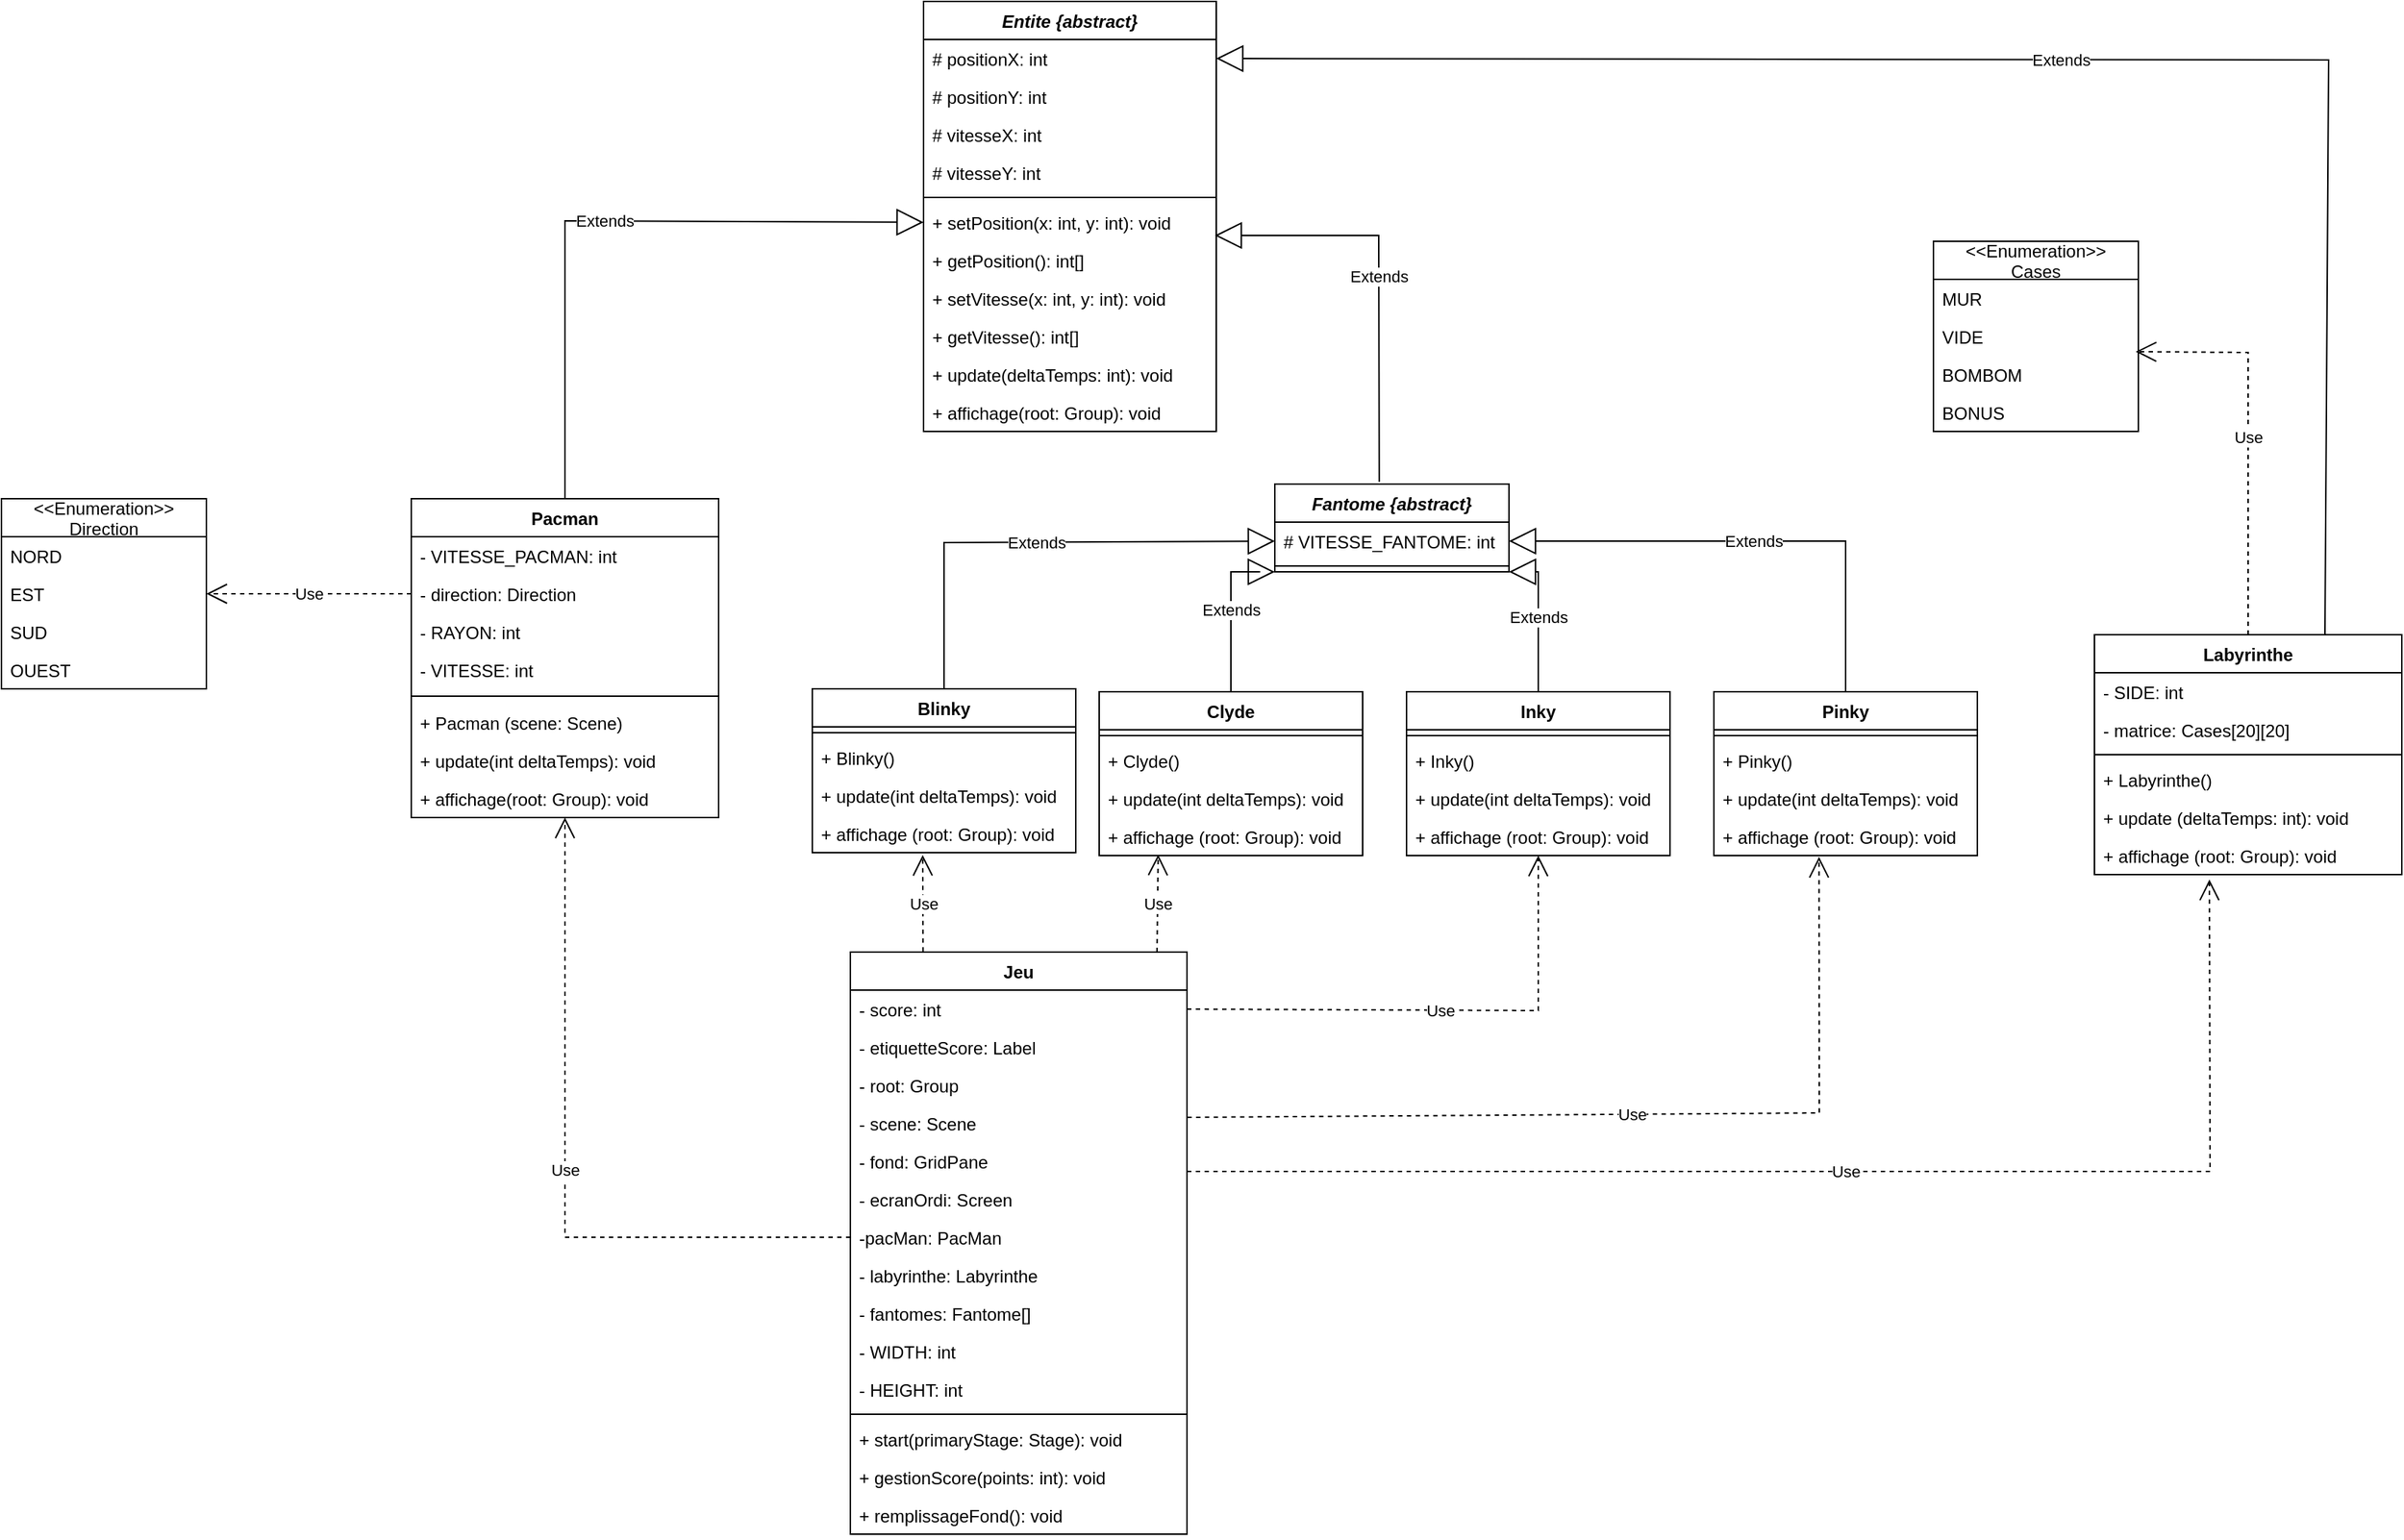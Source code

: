 <mxfile version="17.1.3" type="device"><diagram id="C5RBs43oDa-KdzZeNtuy" name="Page-1"><mxGraphModel dx="3671" dy="1588" grid="1" gridSize="10" guides="1" tooltips="1" connect="1" arrows="1" fold="1" page="1" pageScale="1" pageWidth="827" pageHeight="1169" math="0" shadow="0"><root><mxCell id="WIyWlLk6GJQsqaUBKTNV-0"/><mxCell id="WIyWlLk6GJQsqaUBKTNV-1" parent="WIyWlLk6GJQsqaUBKTNV-0"/><mxCell id="y2MMhApfpf9GF1UyCHwM-1" value="Entite {abstract}" style="swimlane;fontStyle=3;align=center;verticalAlign=top;childLayout=stackLayout;horizontal=1;startSize=26;horizontalStack=0;resizeParent=1;resizeParentMax=0;resizeLast=0;collapsible=1;marginBottom=0;" parent="WIyWlLk6GJQsqaUBKTNV-1" vertex="1"><mxGeometry x="400" y="40" width="200" height="294" as="geometry"/></mxCell><mxCell id="y2MMhApfpf9GF1UyCHwM-2" value="# positionX: int" style="text;strokeColor=none;fillColor=none;align=left;verticalAlign=top;spacingLeft=4;spacingRight=4;overflow=hidden;rotatable=0;points=[[0,0.5],[1,0.5]];portConstraint=eastwest;" parent="y2MMhApfpf9GF1UyCHwM-1" vertex="1"><mxGeometry y="26" width="200" height="26" as="geometry"/></mxCell><mxCell id="y2MMhApfpf9GF1UyCHwM-9" value="# positionY: int" style="text;strokeColor=none;fillColor=none;align=left;verticalAlign=top;spacingLeft=4;spacingRight=4;overflow=hidden;rotatable=0;points=[[0,0.5],[1,0.5]];portConstraint=eastwest;" parent="y2MMhApfpf9GF1UyCHwM-1" vertex="1"><mxGeometry y="52" width="200" height="26" as="geometry"/></mxCell><mxCell id="y2MMhApfpf9GF1UyCHwM-8" value="# vitesseX: int&#10;" style="text;strokeColor=none;fillColor=none;align=left;verticalAlign=top;spacingLeft=4;spacingRight=4;overflow=hidden;rotatable=0;points=[[0,0.5],[1,0.5]];portConstraint=eastwest;" parent="y2MMhApfpf9GF1UyCHwM-1" vertex="1"><mxGeometry y="78" width="200" height="26" as="geometry"/></mxCell><mxCell id="y2MMhApfpf9GF1UyCHwM-7" value="# vitesseY: int" style="text;strokeColor=none;fillColor=none;align=left;verticalAlign=top;spacingLeft=4;spacingRight=4;overflow=hidden;rotatable=0;points=[[0,0.5],[1,0.5]];portConstraint=eastwest;" parent="y2MMhApfpf9GF1UyCHwM-1" vertex="1"><mxGeometry y="104" width="200" height="26" as="geometry"/></mxCell><mxCell id="y2MMhApfpf9GF1UyCHwM-3" value="" style="line;strokeWidth=1;fillColor=none;align=left;verticalAlign=middle;spacingTop=-1;spacingLeft=3;spacingRight=3;rotatable=0;labelPosition=right;points=[];portConstraint=eastwest;" parent="y2MMhApfpf9GF1UyCHwM-1" vertex="1"><mxGeometry y="130" width="200" height="8" as="geometry"/></mxCell><mxCell id="y2MMhApfpf9GF1UyCHwM-4" value="+ setPosition(x: int, y: int): void&#10;&#10;" style="text;strokeColor=none;fillColor=none;align=left;verticalAlign=top;spacingLeft=4;spacingRight=4;overflow=hidden;rotatable=0;points=[[0,0.5],[1,0.5]];portConstraint=eastwest;" parent="y2MMhApfpf9GF1UyCHwM-1" vertex="1"><mxGeometry y="138" width="200" height="26" as="geometry"/></mxCell><mxCell id="y2MMhApfpf9GF1UyCHwM-14" value="+ getPosition(): int[]&#10;" style="text;strokeColor=none;fillColor=none;align=left;verticalAlign=top;spacingLeft=4;spacingRight=4;overflow=hidden;rotatable=0;points=[[0,0.5],[1,0.5]];portConstraint=eastwest;" parent="y2MMhApfpf9GF1UyCHwM-1" vertex="1"><mxGeometry y="164" width="200" height="26" as="geometry"/></mxCell><mxCell id="y2MMhApfpf9GF1UyCHwM-13" value="+ setVitesse(x: int, y: int): void&#10;" style="text;strokeColor=none;fillColor=none;align=left;verticalAlign=top;spacingLeft=4;spacingRight=4;overflow=hidden;rotatable=0;points=[[0,0.5],[1,0.5]];portConstraint=eastwest;" parent="y2MMhApfpf9GF1UyCHwM-1" vertex="1"><mxGeometry y="190" width="200" height="26" as="geometry"/></mxCell><mxCell id="y2MMhApfpf9GF1UyCHwM-12" value="+ getVitesse(): int[]" style="text;strokeColor=none;fillColor=none;align=left;verticalAlign=top;spacingLeft=4;spacingRight=4;overflow=hidden;rotatable=0;points=[[0,0.5],[1,0.5]];portConstraint=eastwest;" parent="y2MMhApfpf9GF1UyCHwM-1" vertex="1"><mxGeometry y="216" width="200" height="26" as="geometry"/></mxCell><mxCell id="y2MMhApfpf9GF1UyCHwM-11" value="+ update(deltaTemps: int): void&#10;" style="text;strokeColor=none;fillColor=none;align=left;verticalAlign=top;spacingLeft=4;spacingRight=4;overflow=hidden;rotatable=0;points=[[0,0.5],[1,0.5]];portConstraint=eastwest;" parent="y2MMhApfpf9GF1UyCHwM-1" vertex="1"><mxGeometry y="242" width="200" height="26" as="geometry"/></mxCell><mxCell id="y2MMhApfpf9GF1UyCHwM-10" value="+ affichage(root: Group): void" style="text;strokeColor=none;fillColor=none;align=left;verticalAlign=top;spacingLeft=4;spacingRight=4;overflow=hidden;rotatable=0;points=[[0,0.5],[1,0.5]];portConstraint=eastwest;" parent="y2MMhApfpf9GF1UyCHwM-1" vertex="1"><mxGeometry y="268" width="200" height="26" as="geometry"/></mxCell><mxCell id="y2MMhApfpf9GF1UyCHwM-19" value="Pacman" style="swimlane;fontStyle=1;align=center;verticalAlign=top;childLayout=stackLayout;horizontal=1;startSize=26;horizontalStack=0;resizeParent=1;resizeParentMax=0;resizeLast=0;collapsible=1;marginBottom=0;" parent="WIyWlLk6GJQsqaUBKTNV-1" vertex="1"><mxGeometry x="50" y="380" width="210" height="218" as="geometry"/></mxCell><mxCell id="y2MMhApfpf9GF1UyCHwM-46" value="- VITESSE_PACMAN: int" style="text;strokeColor=none;fillColor=none;align=left;verticalAlign=top;spacingLeft=4;spacingRight=4;overflow=hidden;rotatable=0;points=[[0,0.5],[1,0.5]];portConstraint=eastwest;" parent="y2MMhApfpf9GF1UyCHwM-19" vertex="1"><mxGeometry y="26" width="210" height="26" as="geometry"/></mxCell><mxCell id="SSZjAKD_xUoD8xLzxdcT-14" value="- direction: Direction" style="text;strokeColor=none;fillColor=none;align=left;verticalAlign=top;spacingLeft=4;spacingRight=4;overflow=hidden;rotatable=0;points=[[0,0.5],[1,0.5]];portConstraint=eastwest;" vertex="1" parent="y2MMhApfpf9GF1UyCHwM-19"><mxGeometry y="52" width="210" height="26" as="geometry"/></mxCell><mxCell id="SSZjAKD_xUoD8xLzxdcT-13" value="- RAYON: int" style="text;strokeColor=none;fillColor=none;align=left;verticalAlign=top;spacingLeft=4;spacingRight=4;overflow=hidden;rotatable=0;points=[[0,0.5],[1,0.5]];portConstraint=eastwest;" vertex="1" parent="y2MMhApfpf9GF1UyCHwM-19"><mxGeometry y="78" width="210" height="26" as="geometry"/></mxCell><mxCell id="SSZjAKD_xUoD8xLzxdcT-15" value="- VITESSE: int" style="text;strokeColor=none;fillColor=none;align=left;verticalAlign=top;spacingLeft=4;spacingRight=4;overflow=hidden;rotatable=0;points=[[0,0.5],[1,0.5]];portConstraint=eastwest;" vertex="1" parent="y2MMhApfpf9GF1UyCHwM-19"><mxGeometry y="104" width="210" height="26" as="geometry"/></mxCell><mxCell id="y2MMhApfpf9GF1UyCHwM-21" value="" style="line;strokeWidth=1;fillColor=none;align=left;verticalAlign=middle;spacingTop=-1;spacingLeft=3;spacingRight=3;rotatable=0;labelPosition=right;points=[];portConstraint=eastwest;" parent="y2MMhApfpf9GF1UyCHwM-19" vertex="1"><mxGeometry y="130" width="210" height="10" as="geometry"/></mxCell><mxCell id="SSZjAKD_xUoD8xLzxdcT-16" value="+ Pacman (scene: Scene)" style="text;strokeColor=none;fillColor=none;align=left;verticalAlign=top;spacingLeft=4;spacingRight=4;overflow=hidden;rotatable=0;points=[[0,0.5],[1,0.5]];portConstraint=eastwest;" vertex="1" parent="y2MMhApfpf9GF1UyCHwM-19"><mxGeometry y="140" width="210" height="26" as="geometry"/></mxCell><mxCell id="y2MMhApfpf9GF1UyCHwM-31" value="+ update(int deltaTemps): void" style="text;strokeColor=none;fillColor=none;align=left;verticalAlign=top;spacingLeft=4;spacingRight=4;overflow=hidden;rotatable=0;points=[[0,0.5],[1,0.5]];portConstraint=eastwest;" parent="y2MMhApfpf9GF1UyCHwM-19" vertex="1"><mxGeometry y="166" width="210" height="26" as="geometry"/></mxCell><mxCell id="y2MMhApfpf9GF1UyCHwM-32" value="+ affichage(root: Group): void" style="text;strokeColor=none;fillColor=none;align=left;verticalAlign=top;spacingLeft=4;spacingRight=4;overflow=hidden;rotatable=0;points=[[0,0.5],[1,0.5]];portConstraint=eastwest;" parent="y2MMhApfpf9GF1UyCHwM-19" vertex="1"><mxGeometry y="192" width="210" height="26" as="geometry"/></mxCell><mxCell id="y2MMhApfpf9GF1UyCHwM-23" value="Extends" style="endArrow=block;endSize=16;endFill=0;html=1;rounded=0;exitX=0.5;exitY=0;exitDx=0;exitDy=0;entryX=0;entryY=0.5;entryDx=0;entryDy=0;" parent="WIyWlLk6GJQsqaUBKTNV-1" source="y2MMhApfpf9GF1UyCHwM-19" target="y2MMhApfpf9GF1UyCHwM-4" edge="1"><mxGeometry width="160" relative="1" as="geometry"><mxPoint x="350" y="300" as="sourcePoint"/><mxPoint x="190" y="300" as="targetPoint"/><Array as="points"><mxPoint x="155" y="190"/><mxPoint x="400" y="191"/></Array></mxGeometry></mxCell><mxCell id="y2MMhApfpf9GF1UyCHwM-33" value="Fantome {abstract}" style="swimlane;fontStyle=3;align=center;verticalAlign=top;childLayout=stackLayout;horizontal=1;startSize=26;horizontalStack=0;resizeParent=1;resizeParentMax=0;resizeLast=0;collapsible=1;marginBottom=0;" parent="WIyWlLk6GJQsqaUBKTNV-1" vertex="1"><mxGeometry x="640" y="370" width="160" height="60" as="geometry"/></mxCell><mxCell id="y2MMhApfpf9GF1UyCHwM-47" value="# VITESSE_FANTOME: int" style="text;strokeColor=none;fillColor=none;align=left;verticalAlign=top;spacingLeft=4;spacingRight=4;overflow=hidden;rotatable=0;points=[[0,0.5],[1,0.5]];portConstraint=eastwest;" parent="y2MMhApfpf9GF1UyCHwM-33" vertex="1"><mxGeometry y="26" width="160" height="26" as="geometry"/></mxCell><mxCell id="y2MMhApfpf9GF1UyCHwM-34" value="" style="line;strokeWidth=1;fillColor=none;align=left;verticalAlign=middle;spacingTop=-1;spacingLeft=3;spacingRight=3;rotatable=0;labelPosition=right;points=[];portConstraint=eastwest;" parent="y2MMhApfpf9GF1UyCHwM-33" vertex="1"><mxGeometry y="52" width="160" height="8" as="geometry"/></mxCell><mxCell id="y2MMhApfpf9GF1UyCHwM-41" value="Extends" style="endArrow=block;endSize=16;endFill=0;html=1;rounded=0;exitX=0.446;exitY=-0.024;exitDx=0;exitDy=0;exitPerimeter=0;" parent="WIyWlLk6GJQsqaUBKTNV-1" source="y2MMhApfpf9GF1UyCHwM-33" edge="1"><mxGeometry width="160" relative="1" as="geometry"><mxPoint x="560" y="309" as="sourcePoint"/><mxPoint x="599" y="200" as="targetPoint"/><Array as="points"><mxPoint x="711" y="200"/><mxPoint x="621" y="200"/></Array></mxGeometry></mxCell><mxCell id="SSZjAKD_xUoD8xLzxdcT-0" value="&lt;&lt;Enumeration&gt;&gt;&#10;Direction" style="swimlane;fontStyle=0;childLayout=stackLayout;horizontal=1;startSize=26;fillColor=none;horizontalStack=0;resizeParent=1;resizeParentMax=0;resizeLast=0;collapsible=1;marginBottom=0;" vertex="1" parent="WIyWlLk6GJQsqaUBKTNV-1"><mxGeometry x="-230" y="380" width="140" height="130" as="geometry"/></mxCell><mxCell id="SSZjAKD_xUoD8xLzxdcT-1" value="NORD  " style="text;strokeColor=none;fillColor=none;align=left;verticalAlign=top;spacingLeft=4;spacingRight=4;overflow=hidden;rotatable=0;points=[[0,0.5],[1,0.5]];portConstraint=eastwest;" vertex="1" parent="SSZjAKD_xUoD8xLzxdcT-0"><mxGeometry y="26" width="140" height="26" as="geometry"/></mxCell><mxCell id="SSZjAKD_xUoD8xLzxdcT-4" value="EST" style="text;strokeColor=none;fillColor=none;align=left;verticalAlign=top;spacingLeft=4;spacingRight=4;overflow=hidden;rotatable=0;points=[[0,0.5],[1,0.5]];portConstraint=eastwest;" vertex="1" parent="SSZjAKD_xUoD8xLzxdcT-0"><mxGeometry y="52" width="140" height="26" as="geometry"/></mxCell><mxCell id="SSZjAKD_xUoD8xLzxdcT-2" value="SUD" style="text;strokeColor=none;fillColor=none;align=left;verticalAlign=top;spacingLeft=4;spacingRight=4;overflow=hidden;rotatable=0;points=[[0,0.5],[1,0.5]];portConstraint=eastwest;" vertex="1" parent="SSZjAKD_xUoD8xLzxdcT-0"><mxGeometry y="78" width="140" height="26" as="geometry"/></mxCell><mxCell id="SSZjAKD_xUoD8xLzxdcT-3" value="OUEST" style="text;strokeColor=none;fillColor=none;align=left;verticalAlign=top;spacingLeft=4;spacingRight=4;overflow=hidden;rotatable=0;points=[[0,0.5],[1,0.5]];portConstraint=eastwest;" vertex="1" parent="SSZjAKD_xUoD8xLzxdcT-0"><mxGeometry y="104" width="140" height="26" as="geometry"/></mxCell><mxCell id="SSZjAKD_xUoD8xLzxdcT-17" value="Blinky" style="swimlane;fontStyle=1;align=center;verticalAlign=top;childLayout=stackLayout;horizontal=1;startSize=26;horizontalStack=0;resizeParent=1;resizeParentMax=0;resizeLast=0;collapsible=1;marginBottom=0;direction=east;" vertex="1" parent="WIyWlLk6GJQsqaUBKTNV-1"><mxGeometry x="324" y="510" width="180" height="112" as="geometry"><mxRectangle x="324" y="510" width="70" height="26" as="alternateBounds"/></mxGeometry></mxCell><mxCell id="SSZjAKD_xUoD8xLzxdcT-19" value="" style="line;strokeWidth=1;fillColor=none;align=left;verticalAlign=middle;spacingTop=-1;spacingLeft=3;spacingRight=3;rotatable=0;labelPosition=right;points=[];portConstraint=eastwest;" vertex="1" parent="SSZjAKD_xUoD8xLzxdcT-17"><mxGeometry y="26" width="180" height="8" as="geometry"/></mxCell><mxCell id="SSZjAKD_xUoD8xLzxdcT-92" value="+ Blinky()" style="text;strokeColor=none;fillColor=none;align=left;verticalAlign=top;spacingLeft=4;spacingRight=4;overflow=hidden;rotatable=0;points=[[0,0.5],[1,0.5]];portConstraint=eastwest;" vertex="1" parent="SSZjAKD_xUoD8xLzxdcT-17"><mxGeometry y="34" width="180" height="26" as="geometry"/></mxCell><mxCell id="SSZjAKD_xUoD8xLzxdcT-20" value="+ update(int deltaTemps): void" style="text;strokeColor=none;fillColor=none;align=left;verticalAlign=top;spacingLeft=4;spacingRight=4;overflow=hidden;rotatable=0;points=[[0,0.5],[1,0.5]];portConstraint=eastwest;" vertex="1" parent="SSZjAKD_xUoD8xLzxdcT-17"><mxGeometry y="60" width="180" height="26" as="geometry"/></mxCell><mxCell id="SSZjAKD_xUoD8xLzxdcT-21" value="+ affichage (root: Group): void" style="text;strokeColor=none;fillColor=none;align=left;verticalAlign=top;spacingLeft=4;spacingRight=4;overflow=hidden;rotatable=0;points=[[0,0.5],[1,0.5]];portConstraint=eastwest;" vertex="1" parent="SSZjAKD_xUoD8xLzxdcT-17"><mxGeometry y="86" width="180" height="26" as="geometry"/></mxCell><mxCell id="SSZjAKD_xUoD8xLzxdcT-23" value="Clyde" style="swimlane;fontStyle=1;align=center;verticalAlign=top;childLayout=stackLayout;horizontal=1;startSize=26;horizontalStack=0;resizeParent=1;resizeParentMax=0;resizeLast=0;collapsible=1;marginBottom=0;" vertex="1" parent="WIyWlLk6GJQsqaUBKTNV-1"><mxGeometry x="520" y="512" width="180" height="112" as="geometry"/></mxCell><mxCell id="SSZjAKD_xUoD8xLzxdcT-24" value="" style="line;strokeWidth=1;fillColor=none;align=left;verticalAlign=middle;spacingTop=-1;spacingLeft=3;spacingRight=3;rotatable=0;labelPosition=right;points=[];portConstraint=eastwest;" vertex="1" parent="SSZjAKD_xUoD8xLzxdcT-23"><mxGeometry y="26" width="180" height="8" as="geometry"/></mxCell><mxCell id="SSZjAKD_xUoD8xLzxdcT-93" value="+ Clyde()" style="text;strokeColor=none;fillColor=none;align=left;verticalAlign=top;spacingLeft=4;spacingRight=4;overflow=hidden;rotatable=0;points=[[0,0.5],[1,0.5]];portConstraint=eastwest;" vertex="1" parent="SSZjAKD_xUoD8xLzxdcT-23"><mxGeometry y="34" width="180" height="26" as="geometry"/></mxCell><mxCell id="SSZjAKD_xUoD8xLzxdcT-25" value="+ update(int deltaTemps): void" style="text;strokeColor=none;fillColor=none;align=left;verticalAlign=top;spacingLeft=4;spacingRight=4;overflow=hidden;rotatable=0;points=[[0,0.5],[1,0.5]];portConstraint=eastwest;" vertex="1" parent="SSZjAKD_xUoD8xLzxdcT-23"><mxGeometry y="60" width="180" height="26" as="geometry"/></mxCell><mxCell id="SSZjAKD_xUoD8xLzxdcT-26" value="+ affichage (root: Group): void" style="text;strokeColor=none;fillColor=none;align=left;verticalAlign=top;spacingLeft=4;spacingRight=4;overflow=hidden;rotatable=0;points=[[0,0.5],[1,0.5]];portConstraint=eastwest;" vertex="1" parent="SSZjAKD_xUoD8xLzxdcT-23"><mxGeometry y="86" width="180" height="26" as="geometry"/></mxCell><mxCell id="SSZjAKD_xUoD8xLzxdcT-27" value="Inky" style="swimlane;fontStyle=1;align=center;verticalAlign=top;childLayout=stackLayout;horizontal=1;startSize=26;horizontalStack=0;resizeParent=1;resizeParentMax=0;resizeLast=0;collapsible=1;marginBottom=0;" vertex="1" parent="WIyWlLk6GJQsqaUBKTNV-1"><mxGeometry x="730" y="512" width="180" height="112" as="geometry"/></mxCell><mxCell id="SSZjAKD_xUoD8xLzxdcT-28" value="" style="line;strokeWidth=1;fillColor=none;align=left;verticalAlign=middle;spacingTop=-1;spacingLeft=3;spacingRight=3;rotatable=0;labelPosition=right;points=[];portConstraint=eastwest;" vertex="1" parent="SSZjAKD_xUoD8xLzxdcT-27"><mxGeometry y="26" width="180" height="8" as="geometry"/></mxCell><mxCell id="SSZjAKD_xUoD8xLzxdcT-94" value="+ Inky()" style="text;strokeColor=none;fillColor=none;align=left;verticalAlign=top;spacingLeft=4;spacingRight=4;overflow=hidden;rotatable=0;points=[[0,0.5],[1,0.5]];portConstraint=eastwest;" vertex="1" parent="SSZjAKD_xUoD8xLzxdcT-27"><mxGeometry y="34" width="180" height="26" as="geometry"/></mxCell><mxCell id="SSZjAKD_xUoD8xLzxdcT-29" value="+ update(int deltaTemps): void" style="text;strokeColor=none;fillColor=none;align=left;verticalAlign=top;spacingLeft=4;spacingRight=4;overflow=hidden;rotatable=0;points=[[0,0.5],[1,0.5]];portConstraint=eastwest;" vertex="1" parent="SSZjAKD_xUoD8xLzxdcT-27"><mxGeometry y="60" width="180" height="26" as="geometry"/></mxCell><mxCell id="SSZjAKD_xUoD8xLzxdcT-30" value="+ affichage (root: Group): void" style="text;strokeColor=none;fillColor=none;align=left;verticalAlign=top;spacingLeft=4;spacingRight=4;overflow=hidden;rotatable=0;points=[[0,0.5],[1,0.5]];portConstraint=eastwest;" vertex="1" parent="SSZjAKD_xUoD8xLzxdcT-27"><mxGeometry y="86" width="180" height="26" as="geometry"/></mxCell><mxCell id="SSZjAKD_xUoD8xLzxdcT-31" value="Pinky" style="swimlane;fontStyle=1;align=center;verticalAlign=top;childLayout=stackLayout;horizontal=1;startSize=26;horizontalStack=0;resizeParent=1;resizeParentMax=0;resizeLast=0;collapsible=1;marginBottom=0;" vertex="1" parent="WIyWlLk6GJQsqaUBKTNV-1"><mxGeometry x="940" y="512" width="180" height="112" as="geometry"/></mxCell><mxCell id="SSZjAKD_xUoD8xLzxdcT-32" value="" style="line;strokeWidth=1;fillColor=none;align=left;verticalAlign=middle;spacingTop=-1;spacingLeft=3;spacingRight=3;rotatable=0;labelPosition=right;points=[];portConstraint=eastwest;" vertex="1" parent="SSZjAKD_xUoD8xLzxdcT-31"><mxGeometry y="26" width="180" height="8" as="geometry"/></mxCell><mxCell id="SSZjAKD_xUoD8xLzxdcT-95" value="+ Pinky()" style="text;strokeColor=none;fillColor=none;align=left;verticalAlign=top;spacingLeft=4;spacingRight=4;overflow=hidden;rotatable=0;points=[[0,0.5],[1,0.5]];portConstraint=eastwest;" vertex="1" parent="SSZjAKD_xUoD8xLzxdcT-31"><mxGeometry y="34" width="180" height="26" as="geometry"/></mxCell><mxCell id="SSZjAKD_xUoD8xLzxdcT-33" value="+ update(int deltaTemps): void" style="text;strokeColor=none;fillColor=none;align=left;verticalAlign=top;spacingLeft=4;spacingRight=4;overflow=hidden;rotatable=0;points=[[0,0.5],[1,0.5]];portConstraint=eastwest;" vertex="1" parent="SSZjAKD_xUoD8xLzxdcT-31"><mxGeometry y="60" width="180" height="26" as="geometry"/></mxCell><mxCell id="SSZjAKD_xUoD8xLzxdcT-34" value="+ affichage (root: Group): void" style="text;strokeColor=none;fillColor=none;align=left;verticalAlign=top;spacingLeft=4;spacingRight=4;overflow=hidden;rotatable=0;points=[[0,0.5],[1,0.5]];portConstraint=eastwest;" vertex="1" parent="SSZjAKD_xUoD8xLzxdcT-31"><mxGeometry y="86" width="180" height="26" as="geometry"/></mxCell><mxCell id="SSZjAKD_xUoD8xLzxdcT-35" value="Extends" style="endArrow=block;endSize=16;endFill=0;html=1;rounded=0;exitX=0.5;exitY=0;exitDx=0;exitDy=0;entryX=0;entryY=0.5;entryDx=0;entryDy=0;" edge="1" parent="WIyWlLk6GJQsqaUBKTNV-1" source="SSZjAKD_xUoD8xLzxdcT-17" target="y2MMhApfpf9GF1UyCHwM-47"><mxGeometry width="160" relative="1" as="geometry"><mxPoint x="504.0" y="497.56" as="sourcePoint"/><mxPoint x="362.64" y="330" as="targetPoint"/><Array as="points"><mxPoint x="414" y="410"/></Array></mxGeometry></mxCell><mxCell id="SSZjAKD_xUoD8xLzxdcT-37" value="Extends" style="endArrow=block;endSize=16;endFill=0;html=1;rounded=0;entryX=1;entryY=0.5;entryDx=0;entryDy=0;" edge="1" parent="WIyWlLk6GJQsqaUBKTNV-1" source="SSZjAKD_xUoD8xLzxdcT-31" target="y2MMhApfpf9GF1UyCHwM-47"><mxGeometry width="160" relative="1" as="geometry"><mxPoint x="641.36" y="398.56" as="sourcePoint"/><mxPoint x="500" y="231" as="targetPoint"/><Array as="points"><mxPoint x="1030" y="409"/></Array></mxGeometry></mxCell><mxCell id="SSZjAKD_xUoD8xLzxdcT-38" value="Extends" style="endArrow=block;endSize=16;endFill=0;html=1;rounded=0;exitX=0.5;exitY=0;exitDx=0;exitDy=0;entryX=1;entryY=1;entryDx=0;entryDy=0;" edge="1" parent="WIyWlLk6GJQsqaUBKTNV-1" source="SSZjAKD_xUoD8xLzxdcT-27" target="y2MMhApfpf9GF1UyCHwM-33"><mxGeometry width="160" relative="1" as="geometry"><mxPoint x="651.36" y="408.56" as="sourcePoint"/><mxPoint x="510" y="241" as="targetPoint"/><Array as="points"><mxPoint x="820" y="430"/></Array></mxGeometry></mxCell><mxCell id="SSZjAKD_xUoD8xLzxdcT-39" value="Extends" style="endArrow=block;endSize=16;endFill=0;html=1;rounded=0;exitX=0.5;exitY=0;exitDx=0;exitDy=0;entryX=0;entryY=1;entryDx=0;entryDy=0;" edge="1" parent="WIyWlLk6GJQsqaUBKTNV-1" source="SSZjAKD_xUoD8xLzxdcT-23" target="y2MMhApfpf9GF1UyCHwM-33"><mxGeometry width="160" relative="1" as="geometry"><mxPoint x="771.36" y="817.56" as="sourcePoint"/><mxPoint x="610" y="440" as="targetPoint"/><Array as="points"><mxPoint x="610" y="430"/><mxPoint x="630" y="430"/></Array></mxGeometry></mxCell><mxCell id="SSZjAKD_xUoD8xLzxdcT-40" value="Labyrinthe" style="swimlane;fontStyle=1;align=center;verticalAlign=top;childLayout=stackLayout;horizontal=1;startSize=26;horizontalStack=0;resizeParent=1;resizeParentMax=0;resizeLast=0;collapsible=1;marginBottom=0;" vertex="1" parent="WIyWlLk6GJQsqaUBKTNV-1"><mxGeometry x="1200" y="473" width="210" height="164" as="geometry"/></mxCell><mxCell id="SSZjAKD_xUoD8xLzxdcT-41" value="- SIDE: int" style="text;strokeColor=none;fillColor=none;align=left;verticalAlign=top;spacingLeft=4;spacingRight=4;overflow=hidden;rotatable=0;points=[[0,0.5],[1,0.5]];portConstraint=eastwest;" vertex="1" parent="SSZjAKD_xUoD8xLzxdcT-40"><mxGeometry y="26" width="210" height="26" as="geometry"/></mxCell><mxCell id="SSZjAKD_xUoD8xLzxdcT-44" value="- matrice: Cases[20][20]" style="text;strokeColor=none;fillColor=none;align=left;verticalAlign=top;spacingLeft=4;spacingRight=4;overflow=hidden;rotatable=0;points=[[0,0.5],[1,0.5]];portConstraint=eastwest;" vertex="1" parent="SSZjAKD_xUoD8xLzxdcT-40"><mxGeometry y="52" width="210" height="26" as="geometry"/></mxCell><mxCell id="SSZjAKD_xUoD8xLzxdcT-42" value="" style="line;strokeWidth=1;fillColor=none;align=left;verticalAlign=middle;spacingTop=-1;spacingLeft=3;spacingRight=3;rotatable=0;labelPosition=right;points=[];portConstraint=eastwest;" vertex="1" parent="SSZjAKD_xUoD8xLzxdcT-40"><mxGeometry y="78" width="210" height="8" as="geometry"/></mxCell><mxCell id="SSZjAKD_xUoD8xLzxdcT-43" value="+ Labyrinthe()" style="text;strokeColor=none;fillColor=none;align=left;verticalAlign=top;spacingLeft=4;spacingRight=4;overflow=hidden;rotatable=0;points=[[0,0.5],[1,0.5]];portConstraint=eastwest;" vertex="1" parent="SSZjAKD_xUoD8xLzxdcT-40"><mxGeometry y="86" width="210" height="26" as="geometry"/></mxCell><mxCell id="SSZjAKD_xUoD8xLzxdcT-46" value="+ update (deltaTemps: int): void" style="text;strokeColor=none;fillColor=none;align=left;verticalAlign=top;spacingLeft=4;spacingRight=4;overflow=hidden;rotatable=0;points=[[0,0.5],[1,0.5]];portConstraint=eastwest;" vertex="1" parent="SSZjAKD_xUoD8xLzxdcT-40"><mxGeometry y="112" width="210" height="26" as="geometry"/></mxCell><mxCell id="SSZjAKD_xUoD8xLzxdcT-45" value="+ affichage (root: Group): void" style="text;strokeColor=none;fillColor=none;align=left;verticalAlign=top;spacingLeft=4;spacingRight=4;overflow=hidden;rotatable=0;points=[[0,0.5],[1,0.5]];portConstraint=eastwest;" vertex="1" parent="SSZjAKD_xUoD8xLzxdcT-40"><mxGeometry y="138" width="210" height="26" as="geometry"/></mxCell><mxCell id="SSZjAKD_xUoD8xLzxdcT-47" value="Extends" style="endArrow=block;endSize=16;endFill=0;html=1;rounded=0;exitX=0.75;exitY=0;exitDx=0;exitDy=0;entryX=1;entryY=0.5;entryDx=0;entryDy=0;" edge="1" parent="WIyWlLk6GJQsqaUBKTNV-1" source="SSZjAKD_xUoD8xLzxdcT-40" target="y2MMhApfpf9GF1UyCHwM-2"><mxGeometry width="160" relative="1" as="geometry"><mxPoint x="827.36" y="327.56" as="sourcePoint"/><mxPoint x="686" y="160" as="targetPoint"/><Array as="points"><mxPoint x="1360" y="80"/></Array></mxGeometry></mxCell><mxCell id="SSZjAKD_xUoD8xLzxdcT-48" value="&lt;&lt;Enumeration&gt;&gt;&#10;Cases" style="swimlane;fontStyle=0;childLayout=stackLayout;horizontal=1;startSize=26;fillColor=none;horizontalStack=0;resizeParent=1;resizeParentMax=0;resizeLast=0;collapsible=1;marginBottom=0;" vertex="1" parent="WIyWlLk6GJQsqaUBKTNV-1"><mxGeometry x="1090" y="204" width="140" height="130" as="geometry"/></mxCell><mxCell id="SSZjAKD_xUoD8xLzxdcT-49" value="MUR" style="text;strokeColor=none;fillColor=none;align=left;verticalAlign=top;spacingLeft=4;spacingRight=4;overflow=hidden;rotatable=0;points=[[0,0.5],[1,0.5]];portConstraint=eastwest;" vertex="1" parent="SSZjAKD_xUoD8xLzxdcT-48"><mxGeometry y="26" width="140" height="26" as="geometry"/></mxCell><mxCell id="SSZjAKD_xUoD8xLzxdcT-52" value="VIDE" style="text;strokeColor=none;fillColor=none;align=left;verticalAlign=top;spacingLeft=4;spacingRight=4;overflow=hidden;rotatable=0;points=[[0,0.5],[1,0.5]];portConstraint=eastwest;" vertex="1" parent="SSZjAKD_xUoD8xLzxdcT-48"><mxGeometry y="52" width="140" height="26" as="geometry"/></mxCell><mxCell id="SSZjAKD_xUoD8xLzxdcT-50" value="BOMBOM" style="text;strokeColor=none;fillColor=none;align=left;verticalAlign=top;spacingLeft=4;spacingRight=4;overflow=hidden;rotatable=0;points=[[0,0.5],[1,0.5]];portConstraint=eastwest;" vertex="1" parent="SSZjAKD_xUoD8xLzxdcT-48"><mxGeometry y="78" width="140" height="26" as="geometry"/></mxCell><mxCell id="SSZjAKD_xUoD8xLzxdcT-51" value="BONUS" style="text;strokeColor=none;fillColor=none;align=left;verticalAlign=top;spacingLeft=4;spacingRight=4;overflow=hidden;rotatable=0;points=[[0,0.5],[1,0.5]];portConstraint=eastwest;" vertex="1" parent="SSZjAKD_xUoD8xLzxdcT-48"><mxGeometry y="104" width="140" height="26" as="geometry"/></mxCell><mxCell id="SSZjAKD_xUoD8xLzxdcT-53" value="Use" style="endArrow=open;endSize=12;dashed=1;html=1;rounded=0;entryX=0.987;entryY=-0.097;entryDx=0;entryDy=0;exitX=0.5;exitY=0;exitDx=0;exitDy=0;entryPerimeter=0;" edge="1" parent="WIyWlLk6GJQsqaUBKTNV-1" source="SSZjAKD_xUoD8xLzxdcT-40" target="SSZjAKD_xUoD8xLzxdcT-50"><mxGeometry width="160" relative="1" as="geometry"><mxPoint x="60" y="455.0" as="sourcePoint"/><mxPoint x="-80" y="455.0" as="targetPoint"/><Array as="points"><mxPoint x="1305" y="280"/></Array></mxGeometry></mxCell><mxCell id="SSZjAKD_xUoD8xLzxdcT-55" value="Jeu" style="swimlane;fontStyle=1;align=center;verticalAlign=top;childLayout=stackLayout;horizontal=1;startSize=26;horizontalStack=0;resizeParent=1;resizeParentMax=0;resizeLast=0;collapsible=1;marginBottom=0;" vertex="1" parent="WIyWlLk6GJQsqaUBKTNV-1"><mxGeometry x="350" y="690" width="230" height="398" as="geometry"/></mxCell><mxCell id="SSZjAKD_xUoD8xLzxdcT-56" value="- score: int" style="text;strokeColor=none;fillColor=none;align=left;verticalAlign=top;spacingLeft=4;spacingRight=4;overflow=hidden;rotatable=0;points=[[0,0.5],[1,0.5]];portConstraint=eastwest;" vertex="1" parent="SSZjAKD_xUoD8xLzxdcT-55"><mxGeometry y="26" width="230" height="26" as="geometry"/></mxCell><mxCell id="SSZjAKD_xUoD8xLzxdcT-67" value="- etiquetteScore: Label" style="text;strokeColor=none;fillColor=none;align=left;verticalAlign=top;spacingLeft=4;spacingRight=4;overflow=hidden;rotatable=0;points=[[0,0.5],[1,0.5]];portConstraint=eastwest;" vertex="1" parent="SSZjAKD_xUoD8xLzxdcT-55"><mxGeometry y="52" width="230" height="26" as="geometry"/></mxCell><mxCell id="SSZjAKD_xUoD8xLzxdcT-66" value="- root: Group" style="text;strokeColor=none;fillColor=none;align=left;verticalAlign=top;spacingLeft=4;spacingRight=4;overflow=hidden;rotatable=0;points=[[0,0.5],[1,0.5]];portConstraint=eastwest;" vertex="1" parent="SSZjAKD_xUoD8xLzxdcT-55"><mxGeometry y="78" width="230" height="26" as="geometry"/></mxCell><mxCell id="SSZjAKD_xUoD8xLzxdcT-65" value="- scene: Scene" style="text;strokeColor=none;fillColor=none;align=left;verticalAlign=top;spacingLeft=4;spacingRight=4;overflow=hidden;rotatable=0;points=[[0,0.5],[1,0.5]];portConstraint=eastwest;" vertex="1" parent="SSZjAKD_xUoD8xLzxdcT-55"><mxGeometry y="104" width="230" height="26" as="geometry"/></mxCell><mxCell id="SSZjAKD_xUoD8xLzxdcT-64" value="- fond: GridPane" style="text;strokeColor=none;fillColor=none;align=left;verticalAlign=top;spacingLeft=4;spacingRight=4;overflow=hidden;rotatable=0;points=[[0,0.5],[1,0.5]];portConstraint=eastwest;" vertex="1" parent="SSZjAKD_xUoD8xLzxdcT-55"><mxGeometry y="130" width="230" height="26" as="geometry"/></mxCell><mxCell id="SSZjAKD_xUoD8xLzxdcT-63" value="- ecranOrdi: Screen" style="text;strokeColor=none;fillColor=none;align=left;verticalAlign=top;spacingLeft=4;spacingRight=4;overflow=hidden;rotatable=0;points=[[0,0.5],[1,0.5]];portConstraint=eastwest;" vertex="1" parent="SSZjAKD_xUoD8xLzxdcT-55"><mxGeometry y="156" width="230" height="26" as="geometry"/></mxCell><mxCell id="SSZjAKD_xUoD8xLzxdcT-62" value="-pacMan: PacMan" style="text;strokeColor=none;fillColor=none;align=left;verticalAlign=top;spacingLeft=4;spacingRight=4;overflow=hidden;rotatable=0;points=[[0,0.5],[1,0.5]];portConstraint=eastwest;" vertex="1" parent="SSZjAKD_xUoD8xLzxdcT-55"><mxGeometry y="182" width="230" height="26" as="geometry"/></mxCell><mxCell id="SSZjAKD_xUoD8xLzxdcT-61" value="- labyrinthe: Labyrinthe" style="text;strokeColor=none;fillColor=none;align=left;verticalAlign=top;spacingLeft=4;spacingRight=4;overflow=hidden;rotatable=0;points=[[0,0.5],[1,0.5]];portConstraint=eastwest;" vertex="1" parent="SSZjAKD_xUoD8xLzxdcT-55"><mxGeometry y="208" width="230" height="26" as="geometry"/></mxCell><mxCell id="SSZjAKD_xUoD8xLzxdcT-78" value="- fantomes: Fantome[]" style="text;strokeColor=none;fillColor=none;align=left;verticalAlign=top;spacingLeft=4;spacingRight=4;overflow=hidden;rotatable=0;points=[[0,0.5],[1,0.5]];portConstraint=eastwest;" vertex="1" parent="SSZjAKD_xUoD8xLzxdcT-55"><mxGeometry y="234" width="230" height="26" as="geometry"/></mxCell><mxCell id="SSZjAKD_xUoD8xLzxdcT-60" value="- WIDTH: int" style="text;strokeColor=none;fillColor=none;align=left;verticalAlign=top;spacingLeft=4;spacingRight=4;overflow=hidden;rotatable=0;points=[[0,0.5],[1,0.5]];portConstraint=eastwest;" vertex="1" parent="SSZjAKD_xUoD8xLzxdcT-55"><mxGeometry y="260" width="230" height="26" as="geometry"/></mxCell><mxCell id="SSZjAKD_xUoD8xLzxdcT-59" value="- HEIGHT: int" style="text;strokeColor=none;fillColor=none;align=left;verticalAlign=top;spacingLeft=4;spacingRight=4;overflow=hidden;rotatable=0;points=[[0,0.5],[1,0.5]];portConstraint=eastwest;" vertex="1" parent="SSZjAKD_xUoD8xLzxdcT-55"><mxGeometry y="286" width="230" height="26" as="geometry"/></mxCell><mxCell id="SSZjAKD_xUoD8xLzxdcT-57" value="" style="line;strokeWidth=1;fillColor=none;align=left;verticalAlign=middle;spacingTop=-1;spacingLeft=3;spacingRight=3;rotatable=0;labelPosition=right;points=[];portConstraint=eastwest;" vertex="1" parent="SSZjAKD_xUoD8xLzxdcT-55"><mxGeometry y="312" width="230" height="8" as="geometry"/></mxCell><mxCell id="SSZjAKD_xUoD8xLzxdcT-58" value="+ start(primaryStage: Stage): void" style="text;strokeColor=none;fillColor=none;align=left;verticalAlign=top;spacingLeft=4;spacingRight=4;overflow=hidden;rotatable=0;points=[[0,0.5],[1,0.5]];portConstraint=eastwest;" vertex="1" parent="SSZjAKD_xUoD8xLzxdcT-55"><mxGeometry y="320" width="230" height="26" as="geometry"/></mxCell><mxCell id="SSZjAKD_xUoD8xLzxdcT-70" value="+ gestionScore(points: int): void" style="text;strokeColor=none;fillColor=none;align=left;verticalAlign=top;spacingLeft=4;spacingRight=4;overflow=hidden;rotatable=0;points=[[0,0.5],[1,0.5]];portConstraint=eastwest;" vertex="1" parent="SSZjAKD_xUoD8xLzxdcT-55"><mxGeometry y="346" width="230" height="26" as="geometry"/></mxCell><mxCell id="SSZjAKD_xUoD8xLzxdcT-69" value="+ remplissageFond(): void" style="text;strokeColor=none;fillColor=none;align=left;verticalAlign=top;spacingLeft=4;spacingRight=4;overflow=hidden;rotatable=0;points=[[0,0.5],[1,0.5]];portConstraint=eastwest;" vertex="1" parent="SSZjAKD_xUoD8xLzxdcT-55"><mxGeometry y="372" width="230" height="26" as="geometry"/></mxCell><mxCell id="SSZjAKD_xUoD8xLzxdcT-72" value="Use" style="endArrow=open;endSize=12;dashed=1;html=1;rounded=0;exitX=0.911;exitY=0;exitDx=0;exitDy=0;exitPerimeter=0;entryX=0.224;entryY=0.976;entryDx=0;entryDy=0;entryPerimeter=0;" edge="1" parent="WIyWlLk6GJQsqaUBKTNV-1" source="SSZjAKD_xUoD8xLzxdcT-55" target="SSZjAKD_xUoD8xLzxdcT-26"><mxGeometry width="160" relative="1" as="geometry"><mxPoint x="800" y="720.0" as="sourcePoint"/><mxPoint x="610" y="600" as="targetPoint"/></mxGeometry></mxCell><mxCell id="SSZjAKD_xUoD8xLzxdcT-73" value="Use" style="endArrow=open;endSize=12;dashed=1;html=1;rounded=0;exitX=0.216;exitY=-0.001;exitDx=0;exitDy=0;exitPerimeter=0;entryX=0.419;entryY=1.062;entryDx=0;entryDy=0;entryPerimeter=0;" edge="1" parent="WIyWlLk6GJQsqaUBKTNV-1" source="SSZjAKD_xUoD8xLzxdcT-55" target="SSZjAKD_xUoD8xLzxdcT-21"><mxGeometry width="160" relative="1" as="geometry"><mxPoint x="890" y="800.0" as="sourcePoint"/><mxPoint x="400" y="640" as="targetPoint"/></mxGeometry></mxCell><mxCell id="SSZjAKD_xUoD8xLzxdcT-76" value="Use" style="endArrow=open;endSize=12;dashed=1;html=1;rounded=0;exitX=1;exitY=0.5;exitDx=0;exitDy=0;" edge="1" parent="WIyWlLk6GJQsqaUBKTNV-1" source="SSZjAKD_xUoD8xLzxdcT-56" target="SSZjAKD_xUoD8xLzxdcT-30"><mxGeometry width="160" relative="1" as="geometry"><mxPoint x="980" y="800.0" as="sourcePoint"/><mxPoint x="820" y="600" as="targetPoint"/><Array as="points"><mxPoint x="820" y="730"/></Array></mxGeometry></mxCell><mxCell id="SSZjAKD_xUoD8xLzxdcT-74" value="Use" style="endArrow=open;endSize=12;dashed=1;html=1;rounded=0;exitX=0;exitY=0.5;exitDx=0;exitDy=0;" edge="1" parent="WIyWlLk6GJQsqaUBKTNV-1" source="SSZjAKD_xUoD8xLzxdcT-62" target="y2MMhApfpf9GF1UyCHwM-32"><mxGeometry width="160" relative="1" as="geometry"><mxPoint x="200" y="820.0" as="sourcePoint"/><mxPoint x="140" y="610" as="targetPoint"/><Array as="points"><mxPoint x="155" y="885"/></Array></mxGeometry></mxCell><mxCell id="SSZjAKD_xUoD8xLzxdcT-77" value="Use" style="endArrow=open;endSize=12;dashed=1;html=1;rounded=0;exitX=1.001;exitY=0.347;exitDx=0;exitDy=0;exitPerimeter=0;entryX=0.399;entryY=1.036;entryDx=0;entryDy=0;entryPerimeter=0;" edge="1" parent="WIyWlLk6GJQsqaUBKTNV-1" source="SSZjAKD_xUoD8xLzxdcT-65" target="SSZjAKD_xUoD8xLzxdcT-34"><mxGeometry width="160" relative="1" as="geometry"><mxPoint x="580" y="780" as="sourcePoint"/><mxPoint x="850" y="770.0" as="targetPoint"/><Array as="points"><mxPoint x="1012" y="800"/></Array></mxGeometry></mxCell><mxCell id="SSZjAKD_xUoD8xLzxdcT-12" value="Use" style="endArrow=open;endSize=12;dashed=1;html=1;rounded=0;entryX=1;entryY=0.5;entryDx=0;entryDy=0;exitX=0;exitY=0.5;exitDx=0;exitDy=0;" edge="1" parent="WIyWlLk6GJQsqaUBKTNV-1" source="SSZjAKD_xUoD8xLzxdcT-14" target="SSZjAKD_xUoD8xLzxdcT-4"><mxGeometry width="160" relative="1" as="geometry"><mxPoint x="100" y="488.41" as="sourcePoint"/><mxPoint x="-60" y="488.41" as="targetPoint"/></mxGeometry></mxCell><mxCell id="SSZjAKD_xUoD8xLzxdcT-97" value="Use" style="endArrow=open;endSize=12;dashed=1;html=1;rounded=0;entryX=0.374;entryY=1.132;entryDx=0;entryDy=0;entryPerimeter=0;" edge="1" parent="WIyWlLk6GJQsqaUBKTNV-1" target="SSZjAKD_xUoD8xLzxdcT-45"><mxGeometry width="160" relative="1" as="geometry"><mxPoint x="580" y="840" as="sourcePoint"/><mxPoint x="1021.82" y="634.936" as="targetPoint"/><Array as="points"><mxPoint x="1279" y="840"/></Array></mxGeometry></mxCell></root></mxGraphModel></diagram></mxfile>